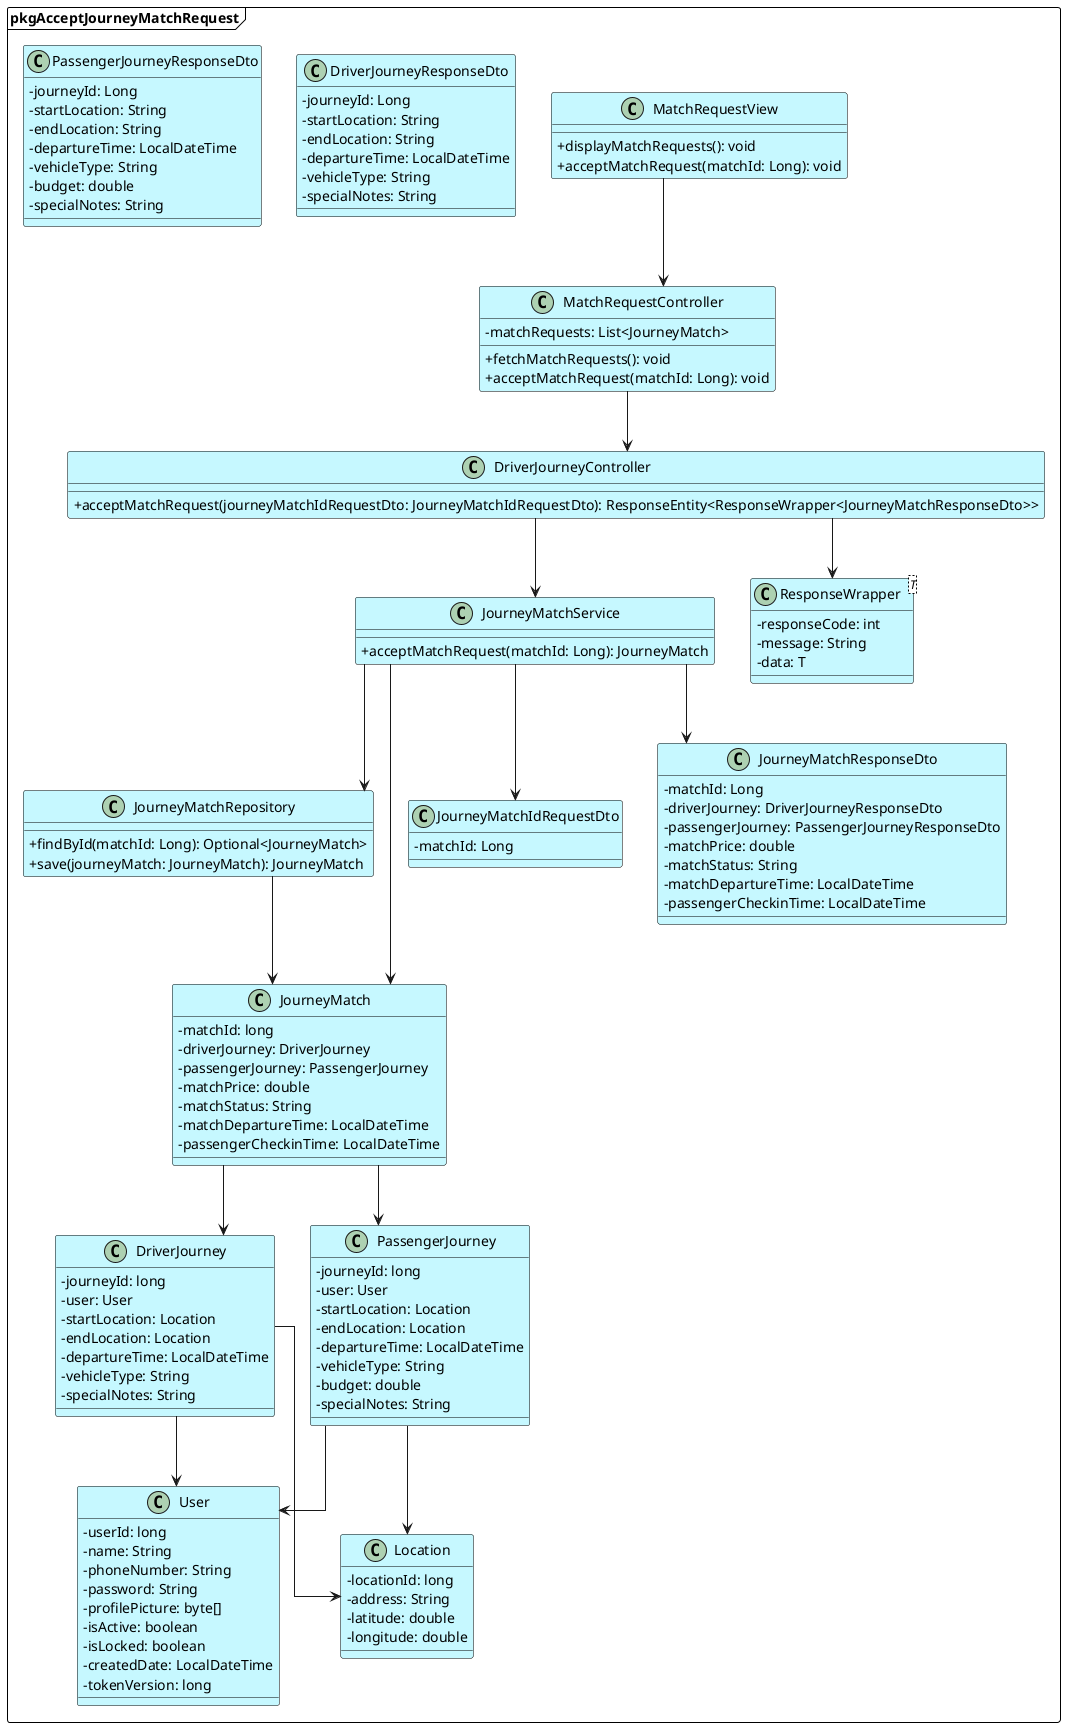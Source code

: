 @startuml AcceptJourneyMatchRequest
skinparam classAttributeIconSize 0
skinparam linetype ortho

skinparam BackgroundColor #ffffff
skinparam class {
    BackgroundColor #c6f8ff
    BorderColor #000000
}

skinparam package {
    BackgroundColor #ffffff
    BorderColor #000000
}

package pkgAcceptJourneyMatchRequest <<Frame>>{

  
        class MatchRequestView {
            + displayMatchRequests(): void
            + acceptMatchRequest(matchId: Long): void
        }

        class MatchRequestController {
            - matchRequests: List<JourneyMatch>
            + fetchMatchRequests(): void
            + acceptMatchRequest(matchId: Long): void
        }
   
        class DriverJourneyController {
            + acceptMatchRequest(journeyMatchIdRequestDto: JourneyMatchIdRequestDto): ResponseEntity<ResponseWrapper<JourneyMatchResponseDto>>
        }
    
        class JourneyMatchService {
            + acceptMatchRequest(matchId: Long): JourneyMatch
        }

        class JourneyMatchRepository {
            + findById(matchId: Long): Optional<JourneyMatch>
            + save(journeyMatch: JourneyMatch): JourneyMatch
        }
    
        class JourneyMatchIdRequestDto {
            - matchId: Long
        }

        class JourneyMatchResponseDto {
            - matchId: Long
            - driverJourney: DriverJourneyResponseDto
            - passengerJourney: PassengerJourneyResponseDto
            - matchPrice: double
            - matchStatus: String
            - matchDepartureTime: LocalDateTime
            - passengerCheckinTime: LocalDateTime
        }

        class DriverJourneyResponseDto {
            - journeyId: Long
            - startLocation: String
            - endLocation: String
            - departureTime: LocalDateTime
            - vehicleType: String
            - specialNotes: String
        }

        class PassengerJourneyResponseDto {
            - journeyId: Long
            - startLocation: String
            - endLocation: String
            - departureTime: LocalDateTime
            - vehicleType: String
            - budget: double
            - specialNotes: String
        }

        class ResponseWrapper<T> {
            - responseCode: int
            - message: String
            - data: T
        }
   
        class JourneyMatch {
            - matchId: long
            - driverJourney: DriverJourney
            - passengerJourney: PassengerJourney
            - matchPrice: double
            - matchStatus: String
            - matchDepartureTime: LocalDateTime
            - passengerCheckinTime: LocalDateTime
        }

        class DriverJourney {
            - journeyId: long
            - user: User
            - startLocation: Location
            - endLocation: Location
            - departureTime: LocalDateTime
            - vehicleType: String
            - specialNotes: String
        }

        class PassengerJourney {
            - journeyId: long
            - user: User
            - startLocation: Location
            - endLocation: Location
            - departureTime: LocalDateTime
            - vehicleType: String
            - budget: double
            - specialNotes: String
        }

        class User {
            - userId: long
            - name: String
            - phoneNumber: String
            - password: String
            - profilePicture: byte[]
            - isActive: boolean
            - isLocked: boolean
            - createdDate: LocalDateTime
            - tokenVersion: long
        }

        class Location {
            - locationId: long
            - address: String
            - latitude: double
            - longitude: double
        }
    

    MatchRequestView --> MatchRequestController
    MatchRequestController --> DriverJourneyController
    DriverJourneyController --> JourneyMatchService
    JourneyMatchService --> JourneyMatchRepository
    JourneyMatchService --> JourneyMatchIdRequestDto
    JourneyMatchService --> JourneyMatchResponseDto
    DriverJourneyController --> ResponseWrapper
    JourneyMatchService --> JourneyMatch
    JourneyMatchRepository --> JourneyMatch
    JourneyMatch --> DriverJourney
    JourneyMatch --> PassengerJourney
    DriverJourney --> User
    DriverJourney --> Location
    PassengerJourney --> User
    PassengerJourney --> Location

}

@enduml